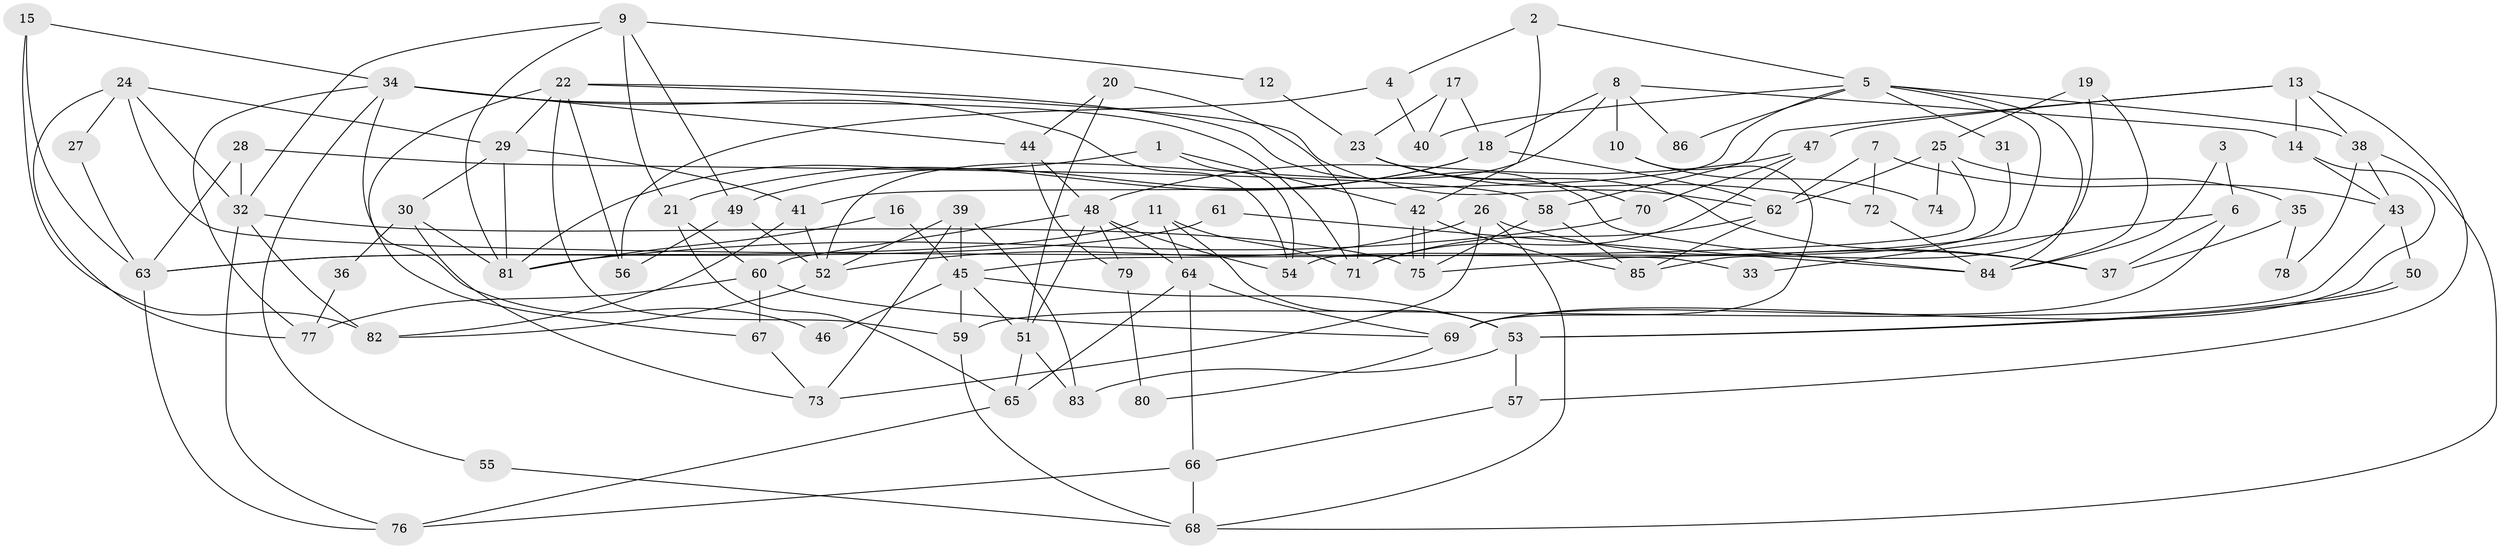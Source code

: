 // coarse degree distribution, {3: 0.1568627450980392, 6: 0.058823529411764705, 5: 0.2549019607843137, 2: 0.1568627450980392, 8: 0.0392156862745098, 4: 0.17647058823529413, 9: 0.0196078431372549, 10: 0.0392156862745098, 7: 0.0784313725490196, 12: 0.0196078431372549}
// Generated by graph-tools (version 1.1) at 2025/54/03/04/25 21:54:38]
// undirected, 86 vertices, 172 edges
graph export_dot {
graph [start="1"]
  node [color=gray90,style=filled];
  1;
  2;
  3;
  4;
  5;
  6;
  7;
  8;
  9;
  10;
  11;
  12;
  13;
  14;
  15;
  16;
  17;
  18;
  19;
  20;
  21;
  22;
  23;
  24;
  25;
  26;
  27;
  28;
  29;
  30;
  31;
  32;
  33;
  34;
  35;
  36;
  37;
  38;
  39;
  40;
  41;
  42;
  43;
  44;
  45;
  46;
  47;
  48;
  49;
  50;
  51;
  52;
  53;
  54;
  55;
  56;
  57;
  58;
  59;
  60;
  61;
  62;
  63;
  64;
  65;
  66;
  67;
  68;
  69;
  70;
  71;
  72;
  73;
  74;
  75;
  76;
  77;
  78;
  79;
  80;
  81;
  82;
  83;
  84;
  85;
  86;
  1 -- 81;
  1 -- 42;
  1 -- 54;
  2 -- 5;
  2 -- 42;
  2 -- 4;
  3 -- 84;
  3 -- 6;
  4 -- 40;
  4 -- 56;
  5 -- 75;
  5 -- 38;
  5 -- 31;
  5 -- 40;
  5 -- 41;
  5 -- 84;
  5 -- 86;
  6 -- 69;
  6 -- 37;
  6 -- 33;
  7 -- 43;
  7 -- 62;
  7 -- 72;
  8 -- 52;
  8 -- 18;
  8 -- 10;
  8 -- 14;
  8 -- 86;
  9 -- 21;
  9 -- 49;
  9 -- 12;
  9 -- 32;
  9 -- 81;
  10 -- 69;
  10 -- 74;
  11 -- 63;
  11 -- 53;
  11 -- 64;
  11 -- 71;
  12 -- 23;
  13 -- 47;
  13 -- 38;
  13 -- 14;
  13 -- 57;
  13 -- 58;
  14 -- 43;
  14 -- 69;
  15 -- 82;
  15 -- 34;
  15 -- 63;
  16 -- 45;
  16 -- 81;
  17 -- 23;
  17 -- 18;
  17 -- 40;
  18 -- 49;
  18 -- 21;
  18 -- 62;
  19 -- 25;
  19 -- 85;
  19 -- 84;
  20 -- 71;
  20 -- 51;
  20 -- 44;
  21 -- 65;
  21 -- 60;
  22 -- 29;
  22 -- 84;
  22 -- 56;
  22 -- 59;
  22 -- 62;
  22 -- 67;
  23 -- 72;
  23 -- 70;
  23 -- 37;
  24 -- 77;
  24 -- 32;
  24 -- 27;
  24 -- 29;
  24 -- 33;
  25 -- 62;
  25 -- 45;
  25 -- 35;
  25 -- 74;
  26 -- 73;
  26 -- 52;
  26 -- 37;
  26 -- 68;
  27 -- 63;
  28 -- 32;
  28 -- 58;
  28 -- 63;
  29 -- 41;
  29 -- 30;
  29 -- 81;
  30 -- 81;
  30 -- 36;
  30 -- 73;
  31 -- 54;
  32 -- 76;
  32 -- 75;
  32 -- 82;
  34 -- 54;
  34 -- 71;
  34 -- 44;
  34 -- 46;
  34 -- 55;
  34 -- 77;
  35 -- 37;
  35 -- 78;
  36 -- 77;
  38 -- 43;
  38 -- 68;
  38 -- 78;
  39 -- 73;
  39 -- 45;
  39 -- 52;
  39 -- 83;
  41 -- 82;
  41 -- 52;
  42 -- 85;
  42 -- 75;
  42 -- 75;
  43 -- 59;
  43 -- 50;
  44 -- 48;
  44 -- 79;
  45 -- 51;
  45 -- 59;
  45 -- 46;
  45 -- 53;
  47 -- 71;
  47 -- 48;
  47 -- 70;
  48 -- 64;
  48 -- 51;
  48 -- 54;
  48 -- 60;
  48 -- 79;
  49 -- 56;
  49 -- 52;
  50 -- 53;
  50 -- 53;
  51 -- 83;
  51 -- 65;
  52 -- 82;
  53 -- 57;
  53 -- 83;
  55 -- 68;
  57 -- 66;
  58 -- 75;
  58 -- 85;
  59 -- 68;
  60 -- 69;
  60 -- 67;
  60 -- 77;
  61 -- 63;
  61 -- 84;
  62 -- 71;
  62 -- 85;
  63 -- 76;
  64 -- 66;
  64 -- 65;
  64 -- 69;
  65 -- 76;
  66 -- 76;
  66 -- 68;
  67 -- 73;
  69 -- 80;
  70 -- 81;
  72 -- 84;
  79 -- 80;
}
